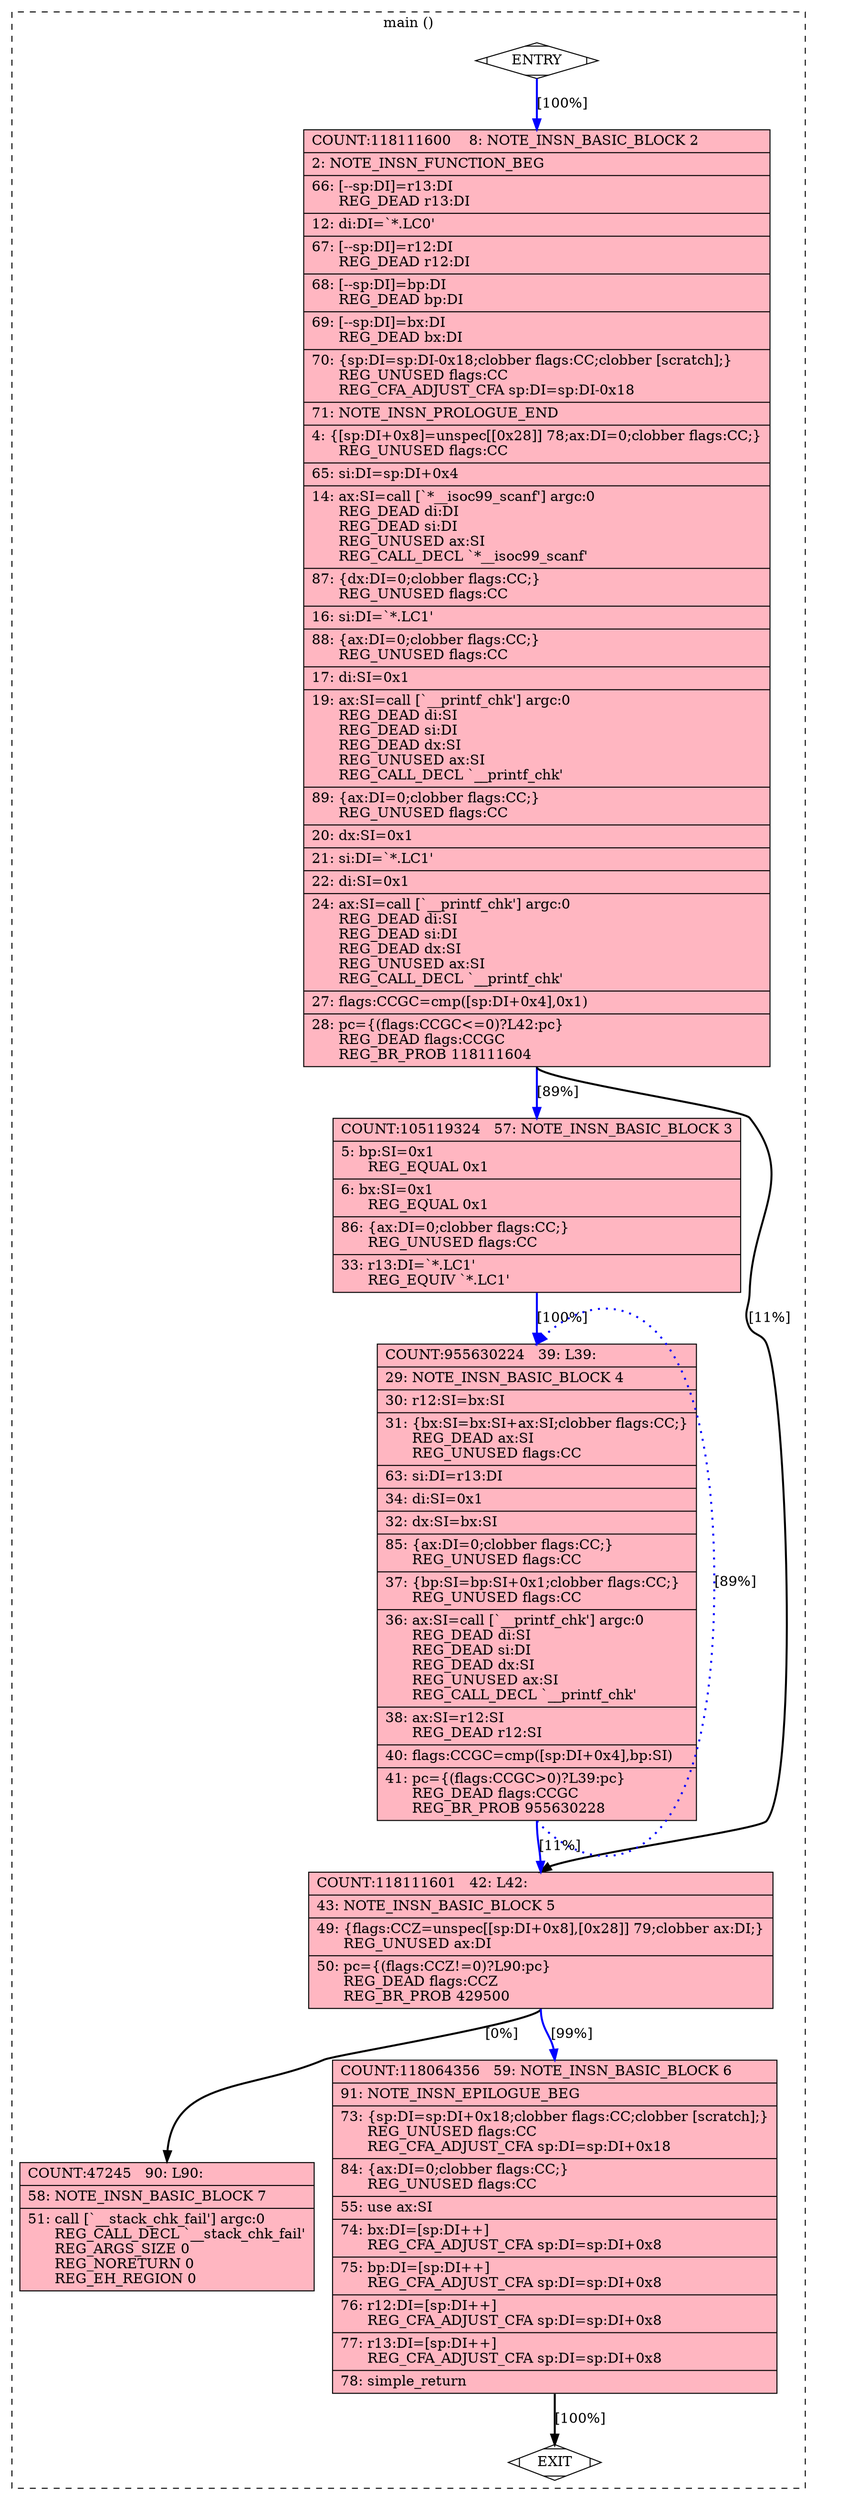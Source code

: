 digraph "main.c.305r.stack" {
overlap=false;
subgraph "cluster_main" {
	style="dashed";
	color="black";
	label="main ()";
	fn_23_basic_block_0 [shape=Mdiamond,style=filled,fillcolor=white,label="ENTRY"];

	fn_23_basic_block_2 [shape=record,style=filled,fillcolor=lightpink,label="{COUNT:118111600\ \ \ \ 8:\ NOTE_INSN_BASIC_BLOCK\ 2\l\
|\ \ \ \ 2:\ NOTE_INSN_FUNCTION_BEG\l\
|\ \ \ 66:\ [--sp:DI]=r13:DI\l\
\ \ \ \ \ \ REG_DEAD\ r13:DI\l\
|\ \ \ 12:\ di:DI=`*.LC0'\l\
|\ \ \ 67:\ [--sp:DI]=r12:DI\l\
\ \ \ \ \ \ REG_DEAD\ r12:DI\l\
|\ \ \ 68:\ [--sp:DI]=bp:DI\l\
\ \ \ \ \ \ REG_DEAD\ bp:DI\l\
|\ \ \ 69:\ [--sp:DI]=bx:DI\l\
\ \ \ \ \ \ REG_DEAD\ bx:DI\l\
|\ \ \ 70:\ \{sp:DI=sp:DI-0x18;clobber\ flags:CC;clobber\ [scratch];\}\l\
\ \ \ \ \ \ REG_UNUSED\ flags:CC\l\
\ \ \ \ \ \ REG_CFA_ADJUST_CFA\ sp:DI=sp:DI-0x18\l\
|\ \ \ 71:\ NOTE_INSN_PROLOGUE_END\l\
|\ \ \ \ 4:\ \{[sp:DI+0x8]=unspec[[0x28]]\ 78;ax:DI=0;clobber\ flags:CC;\}\l\
\ \ \ \ \ \ REG_UNUSED\ flags:CC\l\
|\ \ \ 65:\ si:DI=sp:DI+0x4\l\
|\ \ \ 14:\ ax:SI=call\ [`*__isoc99_scanf']\ argc:0\l\
\ \ \ \ \ \ REG_DEAD\ di:DI\l\
\ \ \ \ \ \ REG_DEAD\ si:DI\l\
\ \ \ \ \ \ REG_UNUSED\ ax:SI\l\
\ \ \ \ \ \ REG_CALL_DECL\ `*__isoc99_scanf'\l\
|\ \ \ 87:\ \{dx:DI=0;clobber\ flags:CC;\}\l\
\ \ \ \ \ \ REG_UNUSED\ flags:CC\l\
|\ \ \ 16:\ si:DI=`*.LC1'\l\
|\ \ \ 88:\ \{ax:DI=0;clobber\ flags:CC;\}\l\
\ \ \ \ \ \ REG_UNUSED\ flags:CC\l\
|\ \ \ 17:\ di:SI=0x1\l\
|\ \ \ 19:\ ax:SI=call\ [`__printf_chk']\ argc:0\l\
\ \ \ \ \ \ REG_DEAD\ di:SI\l\
\ \ \ \ \ \ REG_DEAD\ si:DI\l\
\ \ \ \ \ \ REG_DEAD\ dx:SI\l\
\ \ \ \ \ \ REG_UNUSED\ ax:SI\l\
\ \ \ \ \ \ REG_CALL_DECL\ `__printf_chk'\l\
|\ \ \ 89:\ \{ax:DI=0;clobber\ flags:CC;\}\l\
\ \ \ \ \ \ REG_UNUSED\ flags:CC\l\
|\ \ \ 20:\ dx:SI=0x1\l\
|\ \ \ 21:\ si:DI=`*.LC1'\l\
|\ \ \ 22:\ di:SI=0x1\l\
|\ \ \ 24:\ ax:SI=call\ [`__printf_chk']\ argc:0\l\
\ \ \ \ \ \ REG_DEAD\ di:SI\l\
\ \ \ \ \ \ REG_DEAD\ si:DI\l\
\ \ \ \ \ \ REG_DEAD\ dx:SI\l\
\ \ \ \ \ \ REG_UNUSED\ ax:SI\l\
\ \ \ \ \ \ REG_CALL_DECL\ `__printf_chk'\l\
|\ \ \ 27:\ flags:CCGC=cmp([sp:DI+0x4],0x1)\l\
|\ \ \ 28:\ pc=\{(flags:CCGC\<=0)?L42:pc\}\l\
\ \ \ \ \ \ REG_DEAD\ flags:CCGC\l\
\ \ \ \ \ \ REG_BR_PROB\ 118111604\l\
}"];

	fn_23_basic_block_3 [shape=record,style=filled,fillcolor=lightpink,label="{COUNT:105119324\ \ \ 57:\ NOTE_INSN_BASIC_BLOCK\ 3\l\
|\ \ \ \ 5:\ bp:SI=0x1\l\
\ \ \ \ \ \ REG_EQUAL\ 0x1\l\
|\ \ \ \ 6:\ bx:SI=0x1\l\
\ \ \ \ \ \ REG_EQUAL\ 0x1\l\
|\ \ \ 86:\ \{ax:DI=0;clobber\ flags:CC;\}\l\
\ \ \ \ \ \ REG_UNUSED\ flags:CC\l\
|\ \ \ 33:\ r13:DI=`*.LC1'\l\
\ \ \ \ \ \ REG_EQUIV\ `*.LC1'\l\
}"];

	fn_23_basic_block_4 [shape=record,style=filled,fillcolor=lightpink,label="{COUNT:955630224\ \ \ 39:\ L39:\l\
|\ \ \ 29:\ NOTE_INSN_BASIC_BLOCK\ 4\l\
|\ \ \ 30:\ r12:SI=bx:SI\l\
|\ \ \ 31:\ \{bx:SI=bx:SI+ax:SI;clobber\ flags:CC;\}\l\
\ \ \ \ \ \ REG_DEAD\ ax:SI\l\
\ \ \ \ \ \ REG_UNUSED\ flags:CC\l\
|\ \ \ 63:\ si:DI=r13:DI\l\
|\ \ \ 34:\ di:SI=0x1\l\
|\ \ \ 32:\ dx:SI=bx:SI\l\
|\ \ \ 85:\ \{ax:DI=0;clobber\ flags:CC;\}\l\
\ \ \ \ \ \ REG_UNUSED\ flags:CC\l\
|\ \ \ 37:\ \{bp:SI=bp:SI+0x1;clobber\ flags:CC;\}\l\
\ \ \ \ \ \ REG_UNUSED\ flags:CC\l\
|\ \ \ 36:\ ax:SI=call\ [`__printf_chk']\ argc:0\l\
\ \ \ \ \ \ REG_DEAD\ di:SI\l\
\ \ \ \ \ \ REG_DEAD\ si:DI\l\
\ \ \ \ \ \ REG_DEAD\ dx:SI\l\
\ \ \ \ \ \ REG_UNUSED\ ax:SI\l\
\ \ \ \ \ \ REG_CALL_DECL\ `__printf_chk'\l\
|\ \ \ 38:\ ax:SI=r12:SI\l\
\ \ \ \ \ \ REG_DEAD\ r12:SI\l\
|\ \ \ 40:\ flags:CCGC=cmp([sp:DI+0x4],bp:SI)\l\
|\ \ \ 41:\ pc=\{(flags:CCGC\>0)?L39:pc\}\l\
\ \ \ \ \ \ REG_DEAD\ flags:CCGC\l\
\ \ \ \ \ \ REG_BR_PROB\ 955630228\l\
}"];

	fn_23_basic_block_5 [shape=record,style=filled,fillcolor=lightpink,label="{COUNT:118111601\ \ \ 42:\ L42:\l\
|\ \ \ 43:\ NOTE_INSN_BASIC_BLOCK\ 5\l\
|\ \ \ 49:\ \{flags:CCZ=unspec[[sp:DI+0x8],[0x28]]\ 79;clobber\ ax:DI;\}\l\
\ \ \ \ \ \ REG_UNUSED\ ax:DI\l\
|\ \ \ 50:\ pc=\{(flags:CCZ!=0)?L90:pc\}\l\
\ \ \ \ \ \ REG_DEAD\ flags:CCZ\l\
\ \ \ \ \ \ REG_BR_PROB\ 429500\l\
}"];

	fn_23_basic_block_7 [shape=record,style=filled,fillcolor=lightpink,label="{COUNT:47245\ \ \ 90:\ L90:\l\
|\ \ \ 58:\ NOTE_INSN_BASIC_BLOCK\ 7\l\
|\ \ \ 51:\ call\ [`__stack_chk_fail']\ argc:0\l\
\ \ \ \ \ \ REG_CALL_DECL\ `__stack_chk_fail'\l\
\ \ \ \ \ \ REG_ARGS_SIZE\ 0\l\
\ \ \ \ \ \ REG_NORETURN\ 0\l\
\ \ \ \ \ \ REG_EH_REGION\ 0\l\
}"];

	fn_23_basic_block_6 [shape=record,style=filled,fillcolor=lightpink,label="{COUNT:118064356\ \ \ 59:\ NOTE_INSN_BASIC_BLOCK\ 6\l\
|\ \ \ 91:\ NOTE_INSN_EPILOGUE_BEG\l\
|\ \ \ 73:\ \{sp:DI=sp:DI+0x18;clobber\ flags:CC;clobber\ [scratch];\}\l\
\ \ \ \ \ \ REG_UNUSED\ flags:CC\l\
\ \ \ \ \ \ REG_CFA_ADJUST_CFA\ sp:DI=sp:DI+0x18\l\
|\ \ \ 84:\ \{ax:DI=0;clobber\ flags:CC;\}\l\
\ \ \ \ \ \ REG_UNUSED\ flags:CC\l\
|\ \ \ 55:\ use\ ax:SI\l\
|\ \ \ 74:\ bx:DI=[sp:DI++]\l\
\ \ \ \ \ \ REG_CFA_ADJUST_CFA\ sp:DI=sp:DI+0x8\l\
|\ \ \ 75:\ bp:DI=[sp:DI++]\l\
\ \ \ \ \ \ REG_CFA_ADJUST_CFA\ sp:DI=sp:DI+0x8\l\
|\ \ \ 76:\ r12:DI=[sp:DI++]\l\
\ \ \ \ \ \ REG_CFA_ADJUST_CFA\ sp:DI=sp:DI+0x8\l\
|\ \ \ 77:\ r13:DI=[sp:DI++]\l\
\ \ \ \ \ \ REG_CFA_ADJUST_CFA\ sp:DI=sp:DI+0x8\l\
|\ \ \ 78:\ simple_return\l\
}"];

	fn_23_basic_block_1 [shape=Mdiamond,style=filled,fillcolor=white,label="EXIT"];

	fn_23_basic_block_0:s -> fn_23_basic_block_2:n [style="solid,bold",color=blue,weight=100,constraint=true,label="[100%]"];
	fn_23_basic_block_2:s -> fn_23_basic_block_3:n [style="solid,bold",color=blue,weight=100,constraint=true,label="[89%]"];
	fn_23_basic_block_2:s -> fn_23_basic_block_5:n [style="solid,bold",color=black,weight=10,constraint=true,label="[11%]"];
	fn_23_basic_block_3:s -> fn_23_basic_block_4:n [style="solid,bold",color=blue,weight=100,constraint=true,label="[100%]"];
	fn_23_basic_block_4:s -> fn_23_basic_block_4:n [style="dotted,bold",color=blue,weight=10,constraint=false,label="[89%]"];
	fn_23_basic_block_4:s -> fn_23_basic_block_5:n [style="solid,bold",color=blue,weight=100,constraint=true,label="[11%]"];
	fn_23_basic_block_5:s -> fn_23_basic_block_6:n [style="solid,bold",color=blue,weight=100,constraint=true,label="[99%]"];
	fn_23_basic_block_5:s -> fn_23_basic_block_7:n [style="solid,bold",color=black,weight=10,constraint=true,label="[0%]"];
	fn_23_basic_block_6:s -> fn_23_basic_block_1:n [style="solid,bold",color=black,weight=10,constraint=true,label="[100%]"];
	fn_23_basic_block_0:s -> fn_23_basic_block_1:n [style="invis",constraint=true];
}
}
